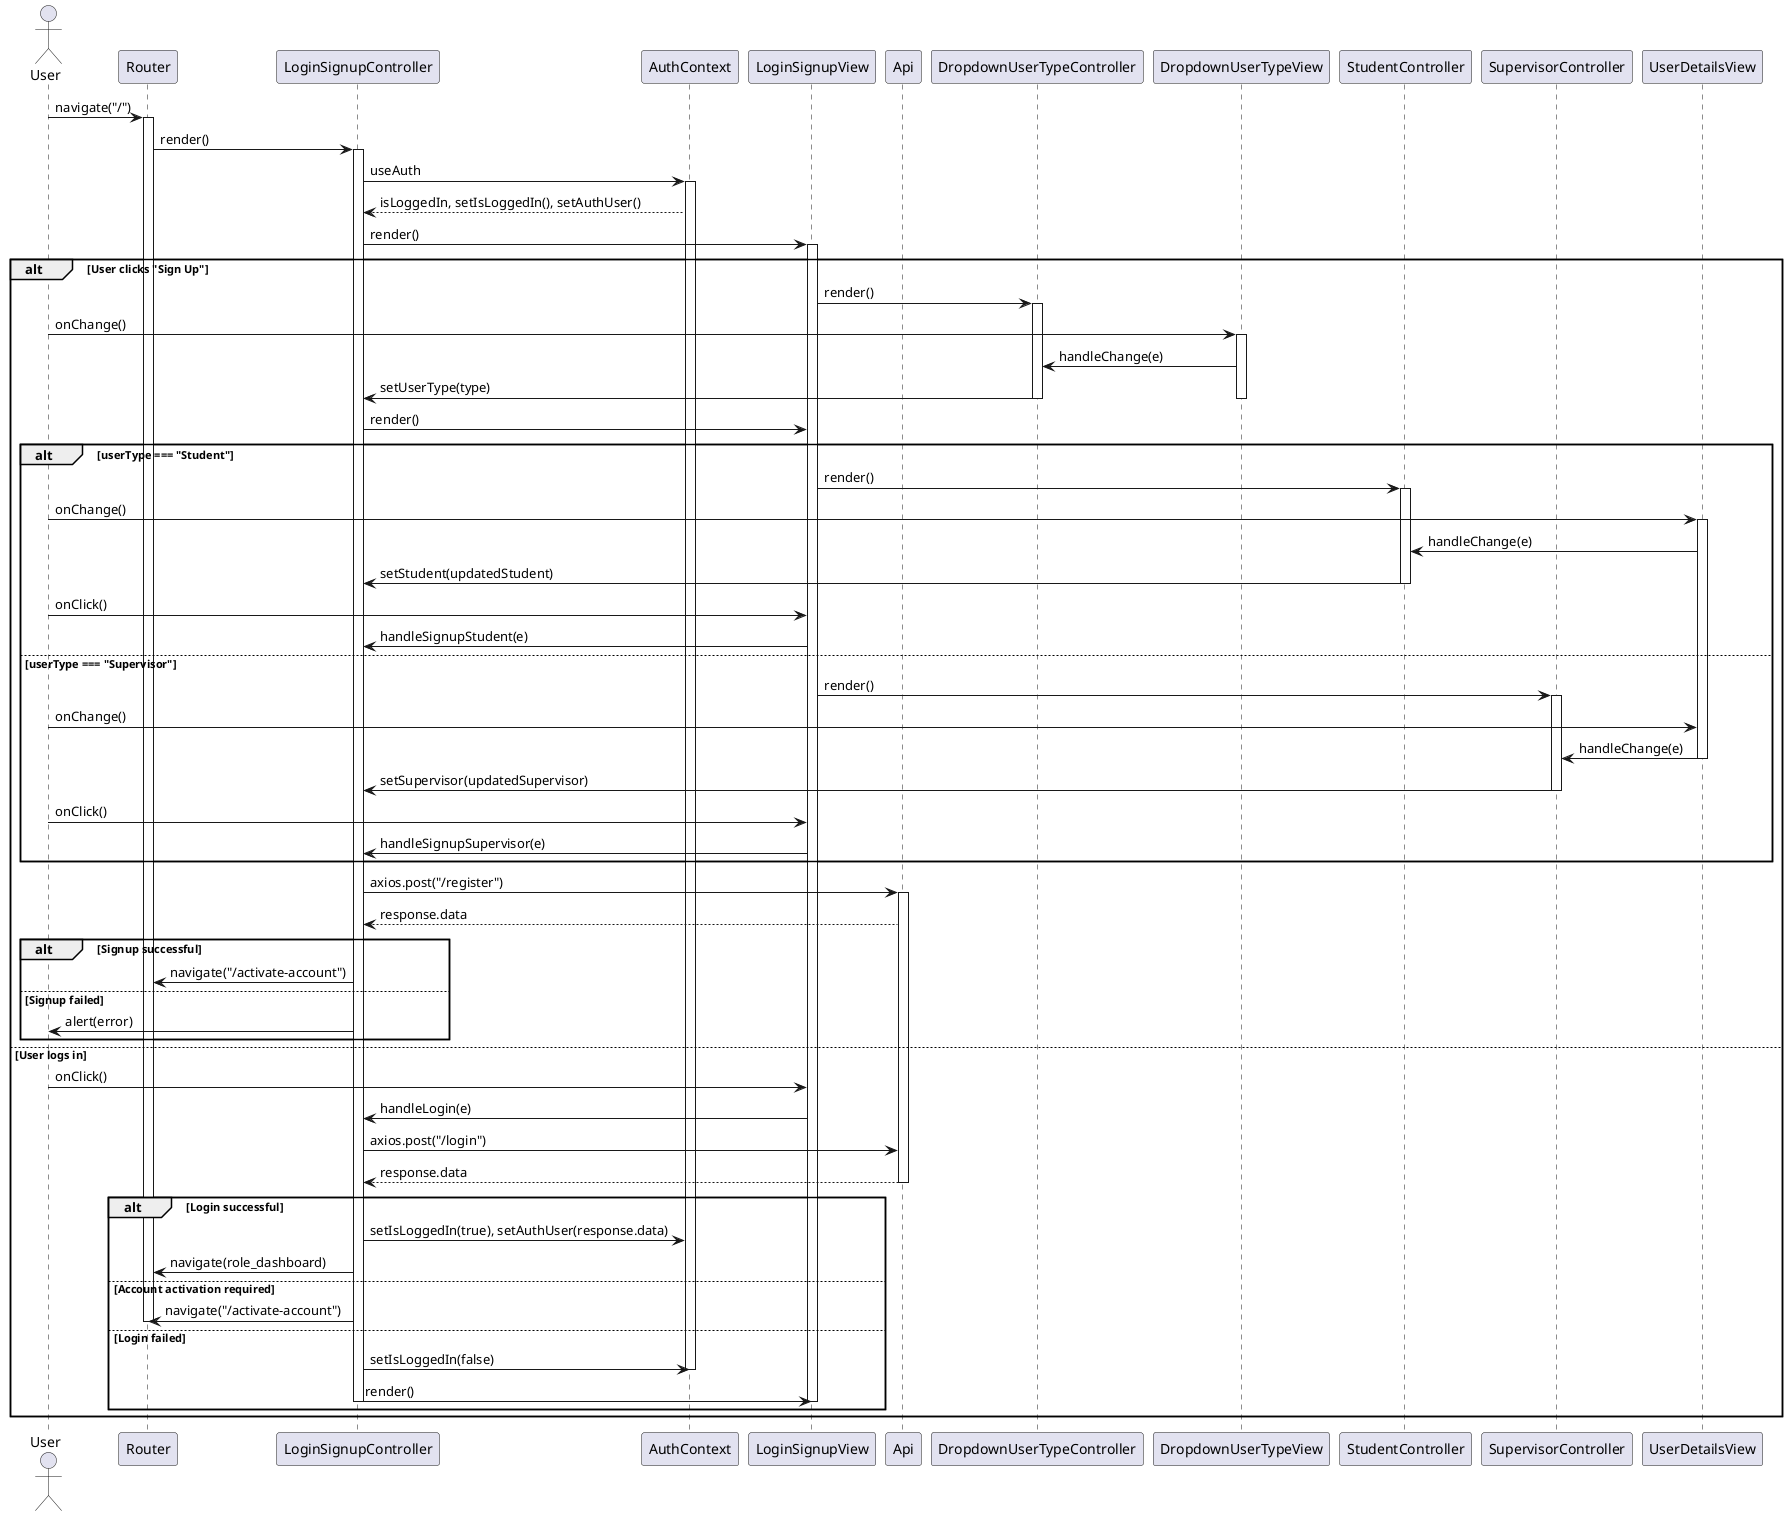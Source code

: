 @startuml loginsignup sequence diagram
actor User

participant "Router" as Router
participant LoginSignupController
participant AuthContext
participant LoginSignupView
participant Api
participant DropdownUserTypeController
participant DropdownUserTypeView
participant StudentController
participant SupervisorController
participant UserDetailsView

User -> Router: navigate("/")
activate Router
Router -> LoginSignupController: render()
activate LoginSignupController
LoginSignupController -> AuthContext: useAuth
activate AuthContext
AuthContext --> LoginSignupController: isLoggedIn, setIsLoggedIn(), setAuthUser()
LoginSignupController -> LoginSignupView: render()
activate LoginSignupView

alt User clicks "Sign Up"
        
        LoginSignupView -> DropdownUserTypeController: render()
        activate DropdownUserTypeController

        User -> DropdownUserTypeView: onChange()
        activate DropdownUserTypeView
        DropdownUserTypeView -> DropdownUserTypeController: handleChange(e)
        DropdownUserTypeController -> LoginSignupController: setUserType(type)
        deactivate DropdownUserTypeView
        deactivate DropdownUserTypeController
        LoginSignupController -> LoginSignupView: render()
        
    alt userType === "Student"
        LoginSignupView -> StudentController: render()
        activate StudentController
        User -> UserDetailsView: onChange()
        activate UserDetailsView
        UserDetailsView -> StudentController: handleChange(e)
        StudentController -> LoginSignupController: setStudent(updatedStudent)
        deactivate StudentController
        User -> LoginSignupView: onClick()
        LoginSignupView -> LoginSignupController: handleSignupStudent(e)
    else userType === "Supervisor"
        LoginSignupView -> SupervisorController: render()
        activate SupervisorController
        User -> UserDetailsView: onChange()
        UserDetailsView -> SupervisorController: handleChange(e)
        deactivate UserDetailsView
        SupervisorController -> LoginSignupController: setSupervisor(updatedSupervisor)
        deactivate SupervisorController
        User -> LoginSignupView: onClick()
        LoginSignupView -> LoginSignupController: handleSignupSupervisor(e)
    end
    LoginSignupController -> Api: axios.post("/register")
    activate Api
    Api --> LoginSignupController: response.data
    alt Signup successful
        LoginSignupController -> Router: navigate("/activate-account")
    else Signup failed
        LoginSignupController -> User: alert(error)
    end
else User logs in
    User -> LoginSignupView: onClick()
    LoginSignupView -> LoginSignupController: handleLogin(e)
    LoginSignupController -> Api: axios.post("/login")
    Api --> LoginSignupController: response.data
    deactivate Api
    alt Login successful
        LoginSignupController -> AuthContext: setIsLoggedIn(true), setAuthUser(response.data)
        LoginSignupController -> Router: navigate(role_dashboard)
    else Account activation required
        LoginSignupController -> Router: navigate("/activate-account")
        deactivate Router
    else Login failed
        LoginSignupController -> AuthContext: setIsLoggedIn(false)
        deactivate AuthContext
        LoginSignupController -> LoginSignupView: render()
        deactivate LoginSignupController
        deactivate LoginSignupView
    end
end

@enduml
